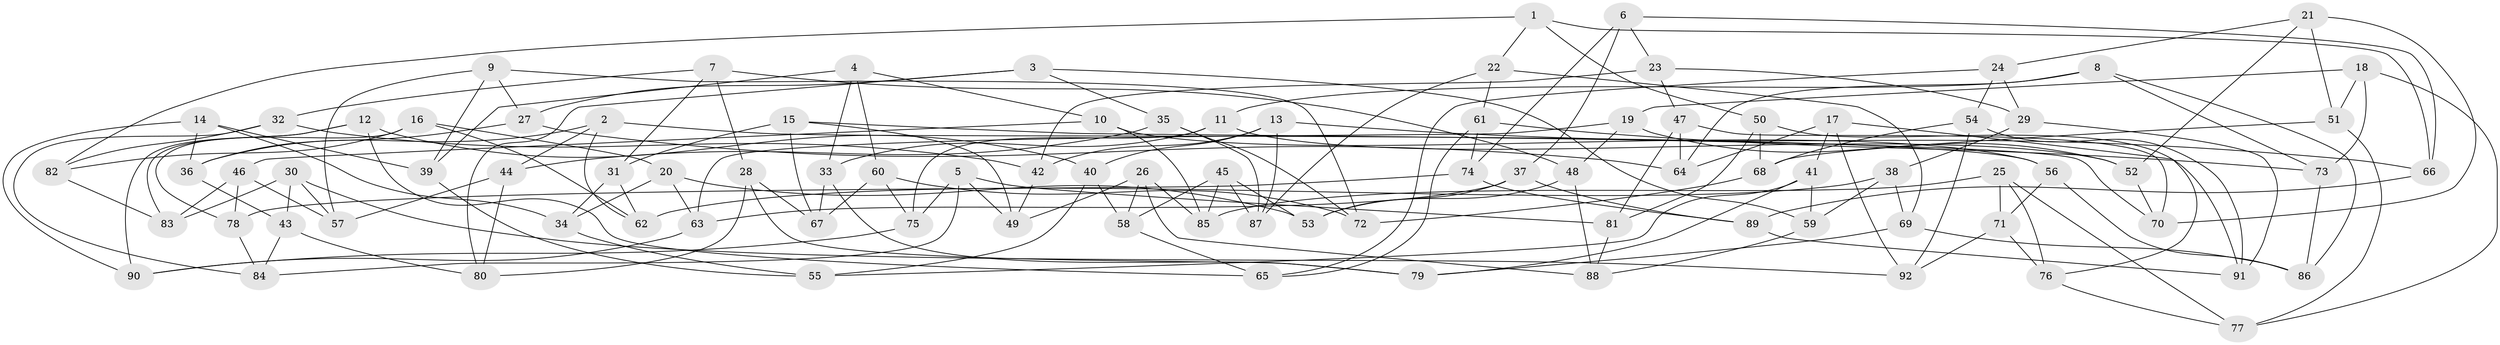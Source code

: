// coarse degree distribution, {4: 0.2702702702702703, 7: 0.13513513513513514, 6: 0.2702702702702703, 3: 0.05405405405405406, 8: 0.08108108108108109, 5: 0.1891891891891892}
// Generated by graph-tools (version 1.1) at 2025/38/03/04/25 23:38:05]
// undirected, 92 vertices, 184 edges
graph export_dot {
  node [color=gray90,style=filled];
  1;
  2;
  3;
  4;
  5;
  6;
  7;
  8;
  9;
  10;
  11;
  12;
  13;
  14;
  15;
  16;
  17;
  18;
  19;
  20;
  21;
  22;
  23;
  24;
  25;
  26;
  27;
  28;
  29;
  30;
  31;
  32;
  33;
  34;
  35;
  36;
  37;
  38;
  39;
  40;
  41;
  42;
  43;
  44;
  45;
  46;
  47;
  48;
  49;
  50;
  51;
  52;
  53;
  54;
  55;
  56;
  57;
  58;
  59;
  60;
  61;
  62;
  63;
  64;
  65;
  66;
  67;
  68;
  69;
  70;
  71;
  72;
  73;
  74;
  75;
  76;
  77;
  78;
  79;
  80;
  81;
  82;
  83;
  84;
  85;
  86;
  87;
  88;
  89;
  90;
  91;
  92;
  1 -- 50;
  1 -- 66;
  1 -- 22;
  1 -- 82;
  2 -- 62;
  2 -- 44;
  2 -- 56;
  2 -- 36;
  3 -- 27;
  3 -- 35;
  3 -- 80;
  3 -- 59;
  4 -- 10;
  4 -- 39;
  4 -- 60;
  4 -- 33;
  5 -- 81;
  5 -- 49;
  5 -- 84;
  5 -- 75;
  6 -- 66;
  6 -- 74;
  6 -- 23;
  6 -- 37;
  7 -- 48;
  7 -- 32;
  7 -- 31;
  7 -- 28;
  8 -- 86;
  8 -- 11;
  8 -- 73;
  8 -- 64;
  9 -- 57;
  9 -- 39;
  9 -- 27;
  9 -- 72;
  10 -- 56;
  10 -- 85;
  10 -- 46;
  11 -- 33;
  11 -- 75;
  11 -- 52;
  12 -- 90;
  12 -- 40;
  12 -- 83;
  12 -- 65;
  13 -- 87;
  13 -- 66;
  13 -- 40;
  13 -- 42;
  14 -- 39;
  14 -- 36;
  14 -- 90;
  14 -- 34;
  15 -- 70;
  15 -- 67;
  15 -- 49;
  15 -- 31;
  16 -- 62;
  16 -- 78;
  16 -- 82;
  16 -- 20;
  17 -- 92;
  17 -- 41;
  17 -- 64;
  17 -- 76;
  18 -- 51;
  18 -- 77;
  18 -- 73;
  18 -- 19;
  19 -- 63;
  19 -- 48;
  19 -- 52;
  20 -- 63;
  20 -- 53;
  20 -- 34;
  21 -- 70;
  21 -- 52;
  21 -- 24;
  21 -- 51;
  22 -- 87;
  22 -- 61;
  22 -- 69;
  23 -- 42;
  23 -- 47;
  23 -- 29;
  24 -- 54;
  24 -- 29;
  24 -- 65;
  25 -- 85;
  25 -- 76;
  25 -- 77;
  25 -- 71;
  26 -- 88;
  26 -- 58;
  26 -- 49;
  26 -- 85;
  27 -- 64;
  27 -- 36;
  28 -- 67;
  28 -- 80;
  28 -- 79;
  29 -- 91;
  29 -- 38;
  30 -- 43;
  30 -- 83;
  30 -- 57;
  30 -- 92;
  31 -- 34;
  31 -- 62;
  32 -- 84;
  32 -- 42;
  32 -- 82;
  33 -- 67;
  33 -- 79;
  34 -- 55;
  35 -- 72;
  35 -- 44;
  35 -- 87;
  36 -- 43;
  37 -- 63;
  37 -- 89;
  37 -- 53;
  38 -- 59;
  38 -- 69;
  38 -- 62;
  39 -- 55;
  40 -- 55;
  40 -- 58;
  41 -- 79;
  41 -- 55;
  41 -- 59;
  42 -- 49;
  43 -- 84;
  43 -- 80;
  44 -- 57;
  44 -- 80;
  45 -- 58;
  45 -- 53;
  45 -- 85;
  45 -- 87;
  46 -- 83;
  46 -- 57;
  46 -- 78;
  47 -- 81;
  47 -- 64;
  47 -- 70;
  48 -- 53;
  48 -- 88;
  50 -- 81;
  50 -- 91;
  50 -- 68;
  51 -- 68;
  51 -- 77;
  52 -- 70;
  54 -- 92;
  54 -- 68;
  54 -- 91;
  56 -- 86;
  56 -- 71;
  58 -- 65;
  59 -- 88;
  60 -- 72;
  60 -- 67;
  60 -- 75;
  61 -- 65;
  61 -- 73;
  61 -- 74;
  63 -- 90;
  66 -- 89;
  68 -- 72;
  69 -- 79;
  69 -- 86;
  71 -- 92;
  71 -- 76;
  73 -- 86;
  74 -- 78;
  74 -- 89;
  75 -- 90;
  76 -- 77;
  78 -- 84;
  81 -- 88;
  82 -- 83;
  89 -- 91;
}
